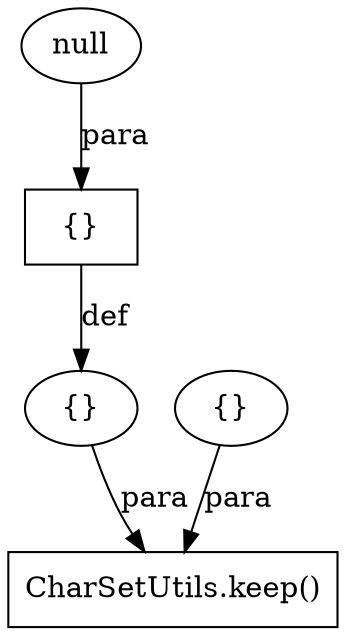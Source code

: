 digraph "AUG" {

  1 [ label="CharSetUtils.keep()" shape="box" ];
  2 [ label="{}" shape="ellipse" ];
  3 [ label="{}" shape="ellipse" ];
  4 [ label="{}" shape="box" ];
  5 [ label="null" shape="ellipse" ];
  2 -> 1 [ label="para" style="solid" ];
  3 -> 1 [ label="para" style="solid" ];
  4 -> 2 [ label="def" style="solid" ];
  5 -> 4 [ label="para" style="solid" ];
}
